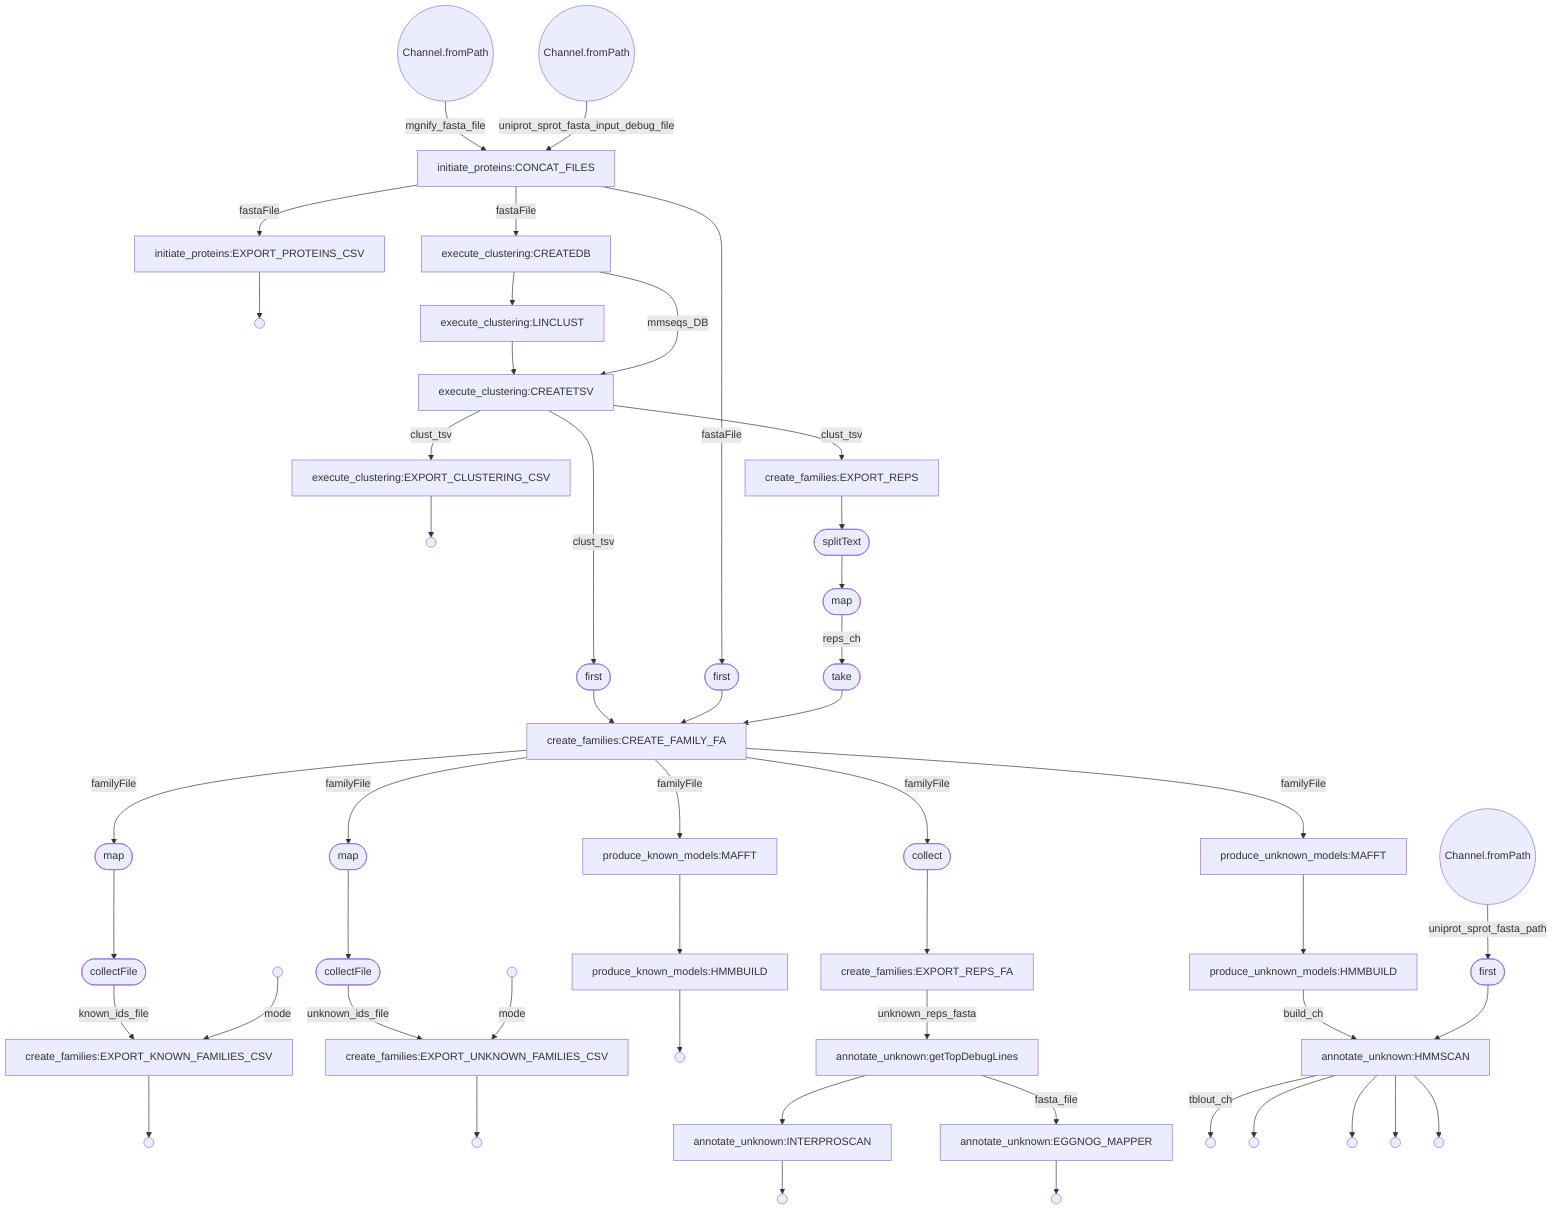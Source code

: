flowchart TD
    p0((Channel.fromPath))
    p1((Channel.fromPath))
    p2[initiate_proteins:CONCAT_FILES]
    p3[initiate_proteins:EXPORT_PROTEINS_CSV]
    p4(( ))
    p5[execute_clustering:CREATEDB]
    p6[execute_clustering:LINCLUST]
    p7[execute_clustering:CREATETSV]
    p8[execute_clustering:EXPORT_CLUSTERING_CSV]
    p9(( ))
    p10[create_families:EXPORT_REPS]
    p11([splitText])
    p12([map])
    p13([first])
    p14([first])
    p15([take])
    p16[create_families:CREATE_FAMILY_FA]
    p17([map])
    p18([collectFile])
    p19(( ))
    p20[create_families:EXPORT_KNOWN_FAMILIES_CSV]
    p21(( ))
    p22([collect])
    p23[create_families:EXPORT_REPS_FA]
    p24([map])
    p25([collectFile])
    p26(( ))
    p27[create_families:EXPORT_UNKNOWN_FAMILIES_CSV]
    p28(( ))
    p29[produce_unknown_models:MAFFT]
    p30[produce_unknown_models:HMMBUILD]
    p31[produce_known_models:MAFFT]
    p32[produce_known_models:HMMBUILD]
    p33(( ))
    p34((Channel.fromPath))
    p35[annotate_unknown:getTopDebugLines]
    p36[annotate_unknown:INTERPROSCAN]
    p37(( ))
    p38[annotate_unknown:EGGNOG_MAPPER]
    p39(( ))
    p40([first])
    p41[annotate_unknown:HMMSCAN]
    p42(( ))
    p43(( ))
    p44(( ))
    p45(( ))
    p46(( ))
    p0 -->|mgnify_fasta_file| p2
    p1 -->|uniprot_sprot_fasta_input_debug_file| p2
    p2 -->|fastaFile| p3
    p3 --> p4
    p2 -->|fastaFile| p5
    p5 --> p6
    p6 --> p7
    p5 -->|mmseqs_DB| p7
    p7 -->|clust_tsv| p8
    p8 --> p9
    p7 -->|clust_tsv| p10
    p10 --> p11
    p11 --> p12
    p12 -->|reps_ch| p15
    p7 -->|clust_tsv| p13
    p13 --> p16
    p2 -->|fastaFile| p14
    p14 --> p16
    p15 --> p16
    p16 -->|familyFile| p17
    p16 -->|familyFile| p22
    p17 --> p18
    p18 -->|known_ids_file| p20
    p19 -->|mode| p20
    p20 --> p21
    p22 --> p23
    p23 -->|unknown_reps_fasta| p35
    p16 -->|familyFile| p24
    p24 --> p25
    p25 -->|unknown_ids_file| p27
    p26 -->|mode| p27
    p27 --> p28
    p16 -->|familyFile| p29
    p29 --> p30
    p30 -->|build_ch| p41
    p16 -->|familyFile| p31
    p31 --> p32
    p32 --> p33
    p34 -->|uniprot_sprot_fasta_path| p40
    p35 --> p36
    p36 --> p37
    p35 -->|fasta_file| p38
    p38 --> p39
    p40 --> p41
    p41 --> p46
    p41 --> p45
    p41 --> p44
    p41 --> p43
    p41 -->|tblout_ch| p42